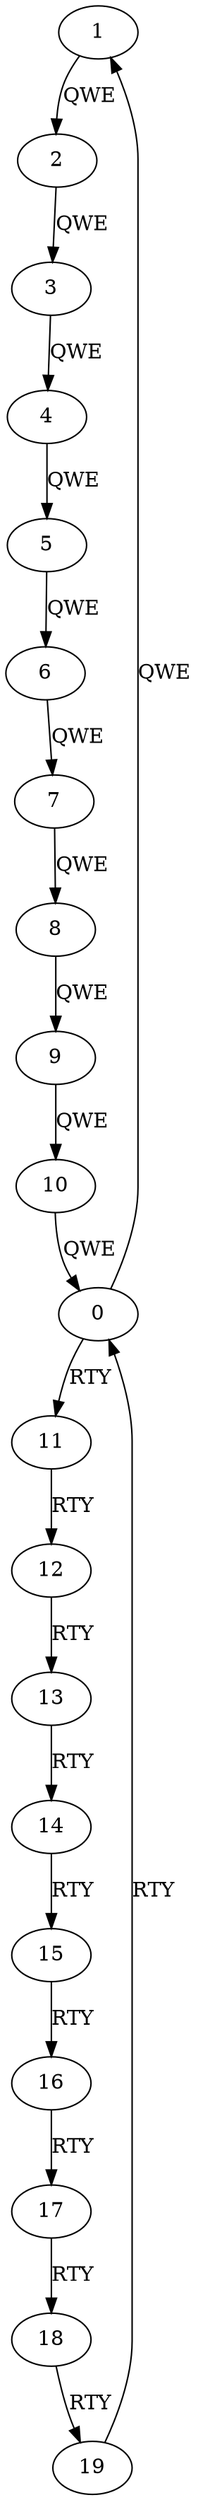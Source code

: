digraph  {
1;
2;
3;
4;
5;
6;
7;
8;
9;
10;
0;
11;
12;
13;
14;
15;
16;
17;
18;
19;
1 -> 2  [key=0, label=QWE];
2 -> 3  [key=0, label=QWE];
3 -> 4  [key=0, label=QWE];
4 -> 5  [key=0, label=QWE];
5 -> 6  [key=0, label=QWE];
6 -> 7  [key=0, label=QWE];
7 -> 8  [key=0, label=QWE];
8 -> 9  [key=0, label=QWE];
9 -> 10  [key=0, label=QWE];
10 -> 0  [key=0, label=QWE];
0 -> 1  [key=0, label=QWE];
0 -> 11  [key=0, label=RTY];
11 -> 12  [key=0, label=RTY];
12 -> 13  [key=0, label=RTY];
13 -> 14  [key=0, label=RTY];
14 -> 15  [key=0, label=RTY];
15 -> 16  [key=0, label=RTY];
16 -> 17  [key=0, label=RTY];
17 -> 18  [key=0, label=RTY];
18 -> 19  [key=0, label=RTY];
19 -> 0  [key=0, label=RTY]
}
